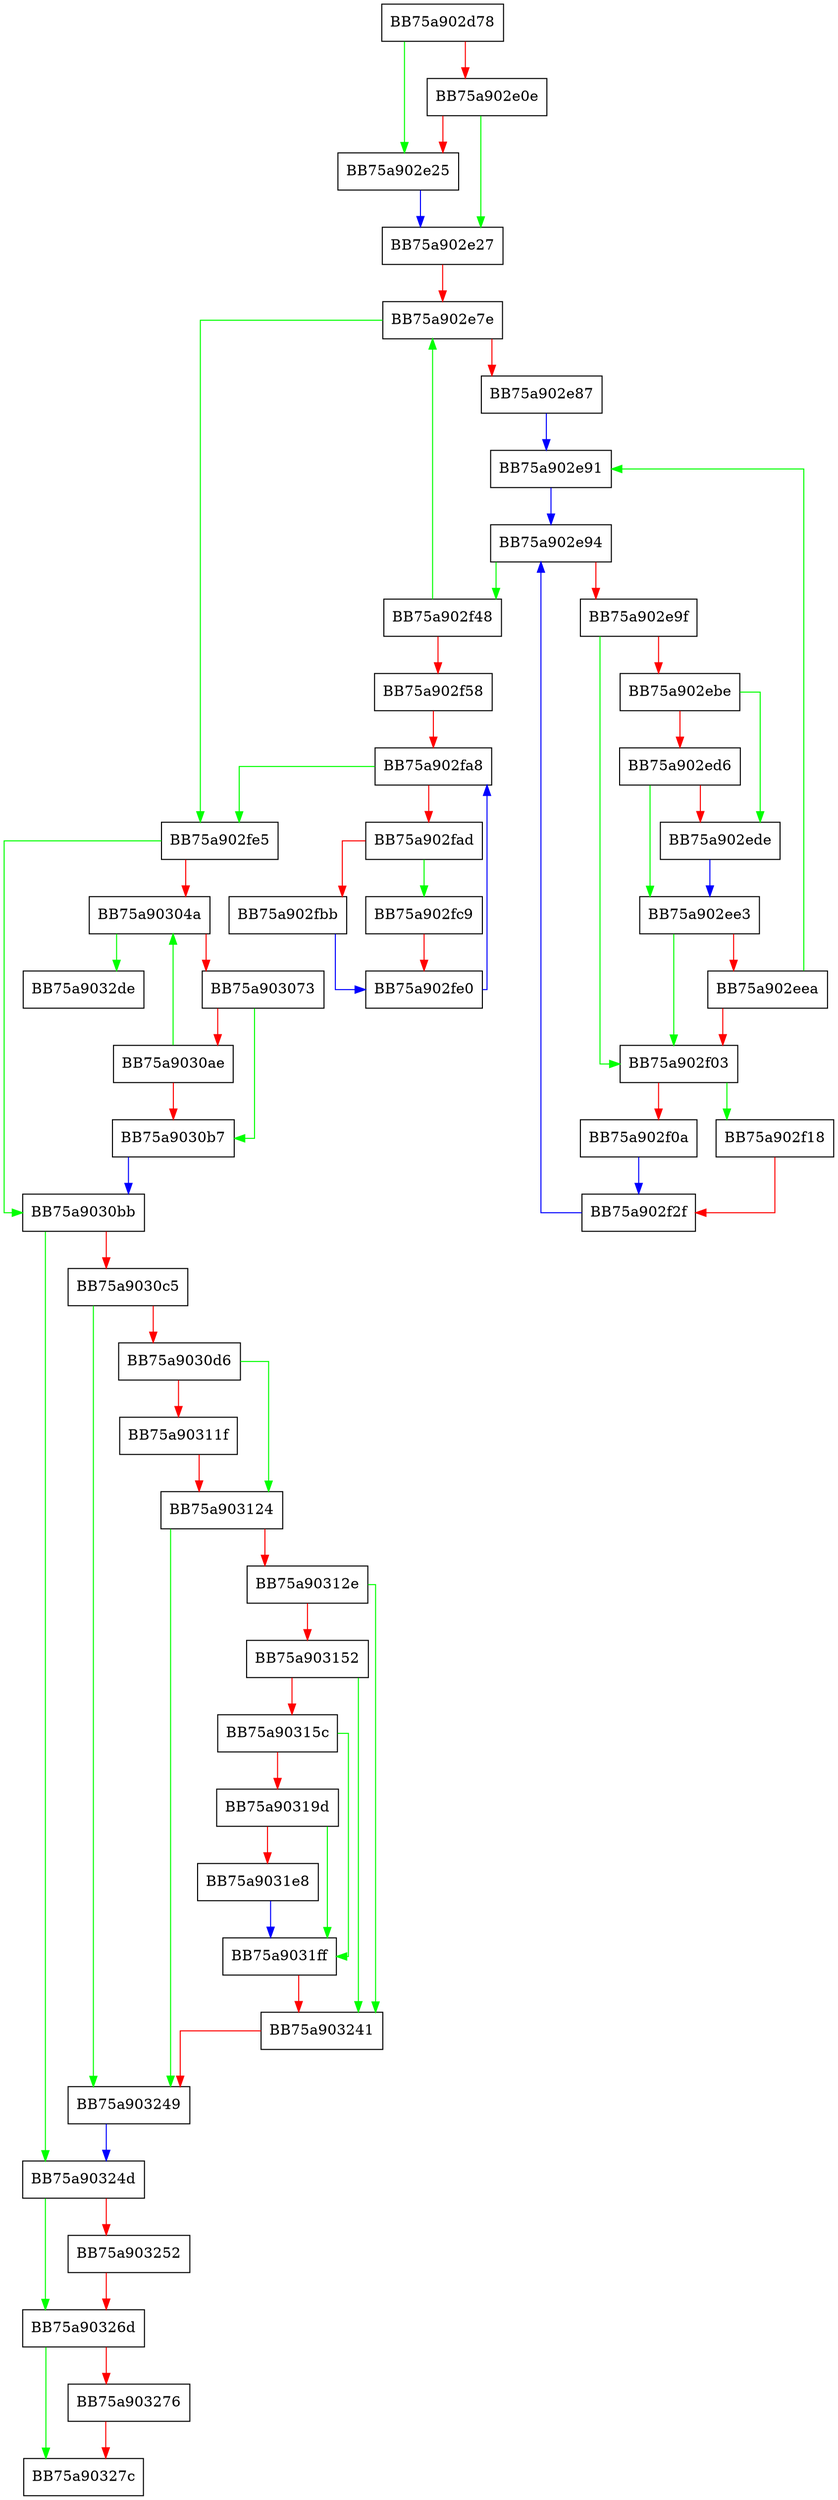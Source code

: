 digraph start {
  node [shape="box"];
  graph [splines=ortho];
  BB75a902d78 -> BB75a902e25 [color="green"];
  BB75a902d78 -> BB75a902e0e [color="red"];
  BB75a902e0e -> BB75a902e27 [color="green"];
  BB75a902e0e -> BB75a902e25 [color="red"];
  BB75a902e25 -> BB75a902e27 [color="blue"];
  BB75a902e27 -> BB75a902e7e [color="red"];
  BB75a902e7e -> BB75a902fe5 [color="green"];
  BB75a902e7e -> BB75a902e87 [color="red"];
  BB75a902e87 -> BB75a902e91 [color="blue"];
  BB75a902e91 -> BB75a902e94 [color="blue"];
  BB75a902e94 -> BB75a902f48 [color="green"];
  BB75a902e94 -> BB75a902e9f [color="red"];
  BB75a902e9f -> BB75a902f03 [color="green"];
  BB75a902e9f -> BB75a902ebe [color="red"];
  BB75a902ebe -> BB75a902ede [color="green"];
  BB75a902ebe -> BB75a902ed6 [color="red"];
  BB75a902ed6 -> BB75a902ee3 [color="green"];
  BB75a902ed6 -> BB75a902ede [color="red"];
  BB75a902ede -> BB75a902ee3 [color="blue"];
  BB75a902ee3 -> BB75a902f03 [color="green"];
  BB75a902ee3 -> BB75a902eea [color="red"];
  BB75a902eea -> BB75a902e91 [color="green"];
  BB75a902eea -> BB75a902f03 [color="red"];
  BB75a902f03 -> BB75a902f18 [color="green"];
  BB75a902f03 -> BB75a902f0a [color="red"];
  BB75a902f0a -> BB75a902f2f [color="blue"];
  BB75a902f18 -> BB75a902f2f [color="red"];
  BB75a902f2f -> BB75a902e94 [color="blue"];
  BB75a902f48 -> BB75a902e7e [color="green"];
  BB75a902f48 -> BB75a902f58 [color="red"];
  BB75a902f58 -> BB75a902fa8 [color="red"];
  BB75a902fa8 -> BB75a902fe5 [color="green"];
  BB75a902fa8 -> BB75a902fad [color="red"];
  BB75a902fad -> BB75a902fc9 [color="green"];
  BB75a902fad -> BB75a902fbb [color="red"];
  BB75a902fbb -> BB75a902fe0 [color="blue"];
  BB75a902fc9 -> BB75a902fe0 [color="red"];
  BB75a902fe0 -> BB75a902fa8 [color="blue"];
  BB75a902fe5 -> BB75a9030bb [color="green"];
  BB75a902fe5 -> BB75a90304a [color="red"];
  BB75a90304a -> BB75a9032de [color="green"];
  BB75a90304a -> BB75a903073 [color="red"];
  BB75a903073 -> BB75a9030b7 [color="green"];
  BB75a903073 -> BB75a9030ae [color="red"];
  BB75a9030ae -> BB75a90304a [color="green"];
  BB75a9030ae -> BB75a9030b7 [color="red"];
  BB75a9030b7 -> BB75a9030bb [color="blue"];
  BB75a9030bb -> BB75a90324d [color="green"];
  BB75a9030bb -> BB75a9030c5 [color="red"];
  BB75a9030c5 -> BB75a903249 [color="green"];
  BB75a9030c5 -> BB75a9030d6 [color="red"];
  BB75a9030d6 -> BB75a903124 [color="green"];
  BB75a9030d6 -> BB75a90311f [color="red"];
  BB75a90311f -> BB75a903124 [color="red"];
  BB75a903124 -> BB75a903249 [color="green"];
  BB75a903124 -> BB75a90312e [color="red"];
  BB75a90312e -> BB75a903241 [color="green"];
  BB75a90312e -> BB75a903152 [color="red"];
  BB75a903152 -> BB75a903241 [color="green"];
  BB75a903152 -> BB75a90315c [color="red"];
  BB75a90315c -> BB75a9031ff [color="green"];
  BB75a90315c -> BB75a90319d [color="red"];
  BB75a90319d -> BB75a9031ff [color="green"];
  BB75a90319d -> BB75a9031e8 [color="red"];
  BB75a9031e8 -> BB75a9031ff [color="blue"];
  BB75a9031ff -> BB75a903241 [color="red"];
  BB75a903241 -> BB75a903249 [color="red"];
  BB75a903249 -> BB75a90324d [color="blue"];
  BB75a90324d -> BB75a90326d [color="green"];
  BB75a90324d -> BB75a903252 [color="red"];
  BB75a903252 -> BB75a90326d [color="red"];
  BB75a90326d -> BB75a90327c [color="green"];
  BB75a90326d -> BB75a903276 [color="red"];
  BB75a903276 -> BB75a90327c [color="red"];
}
